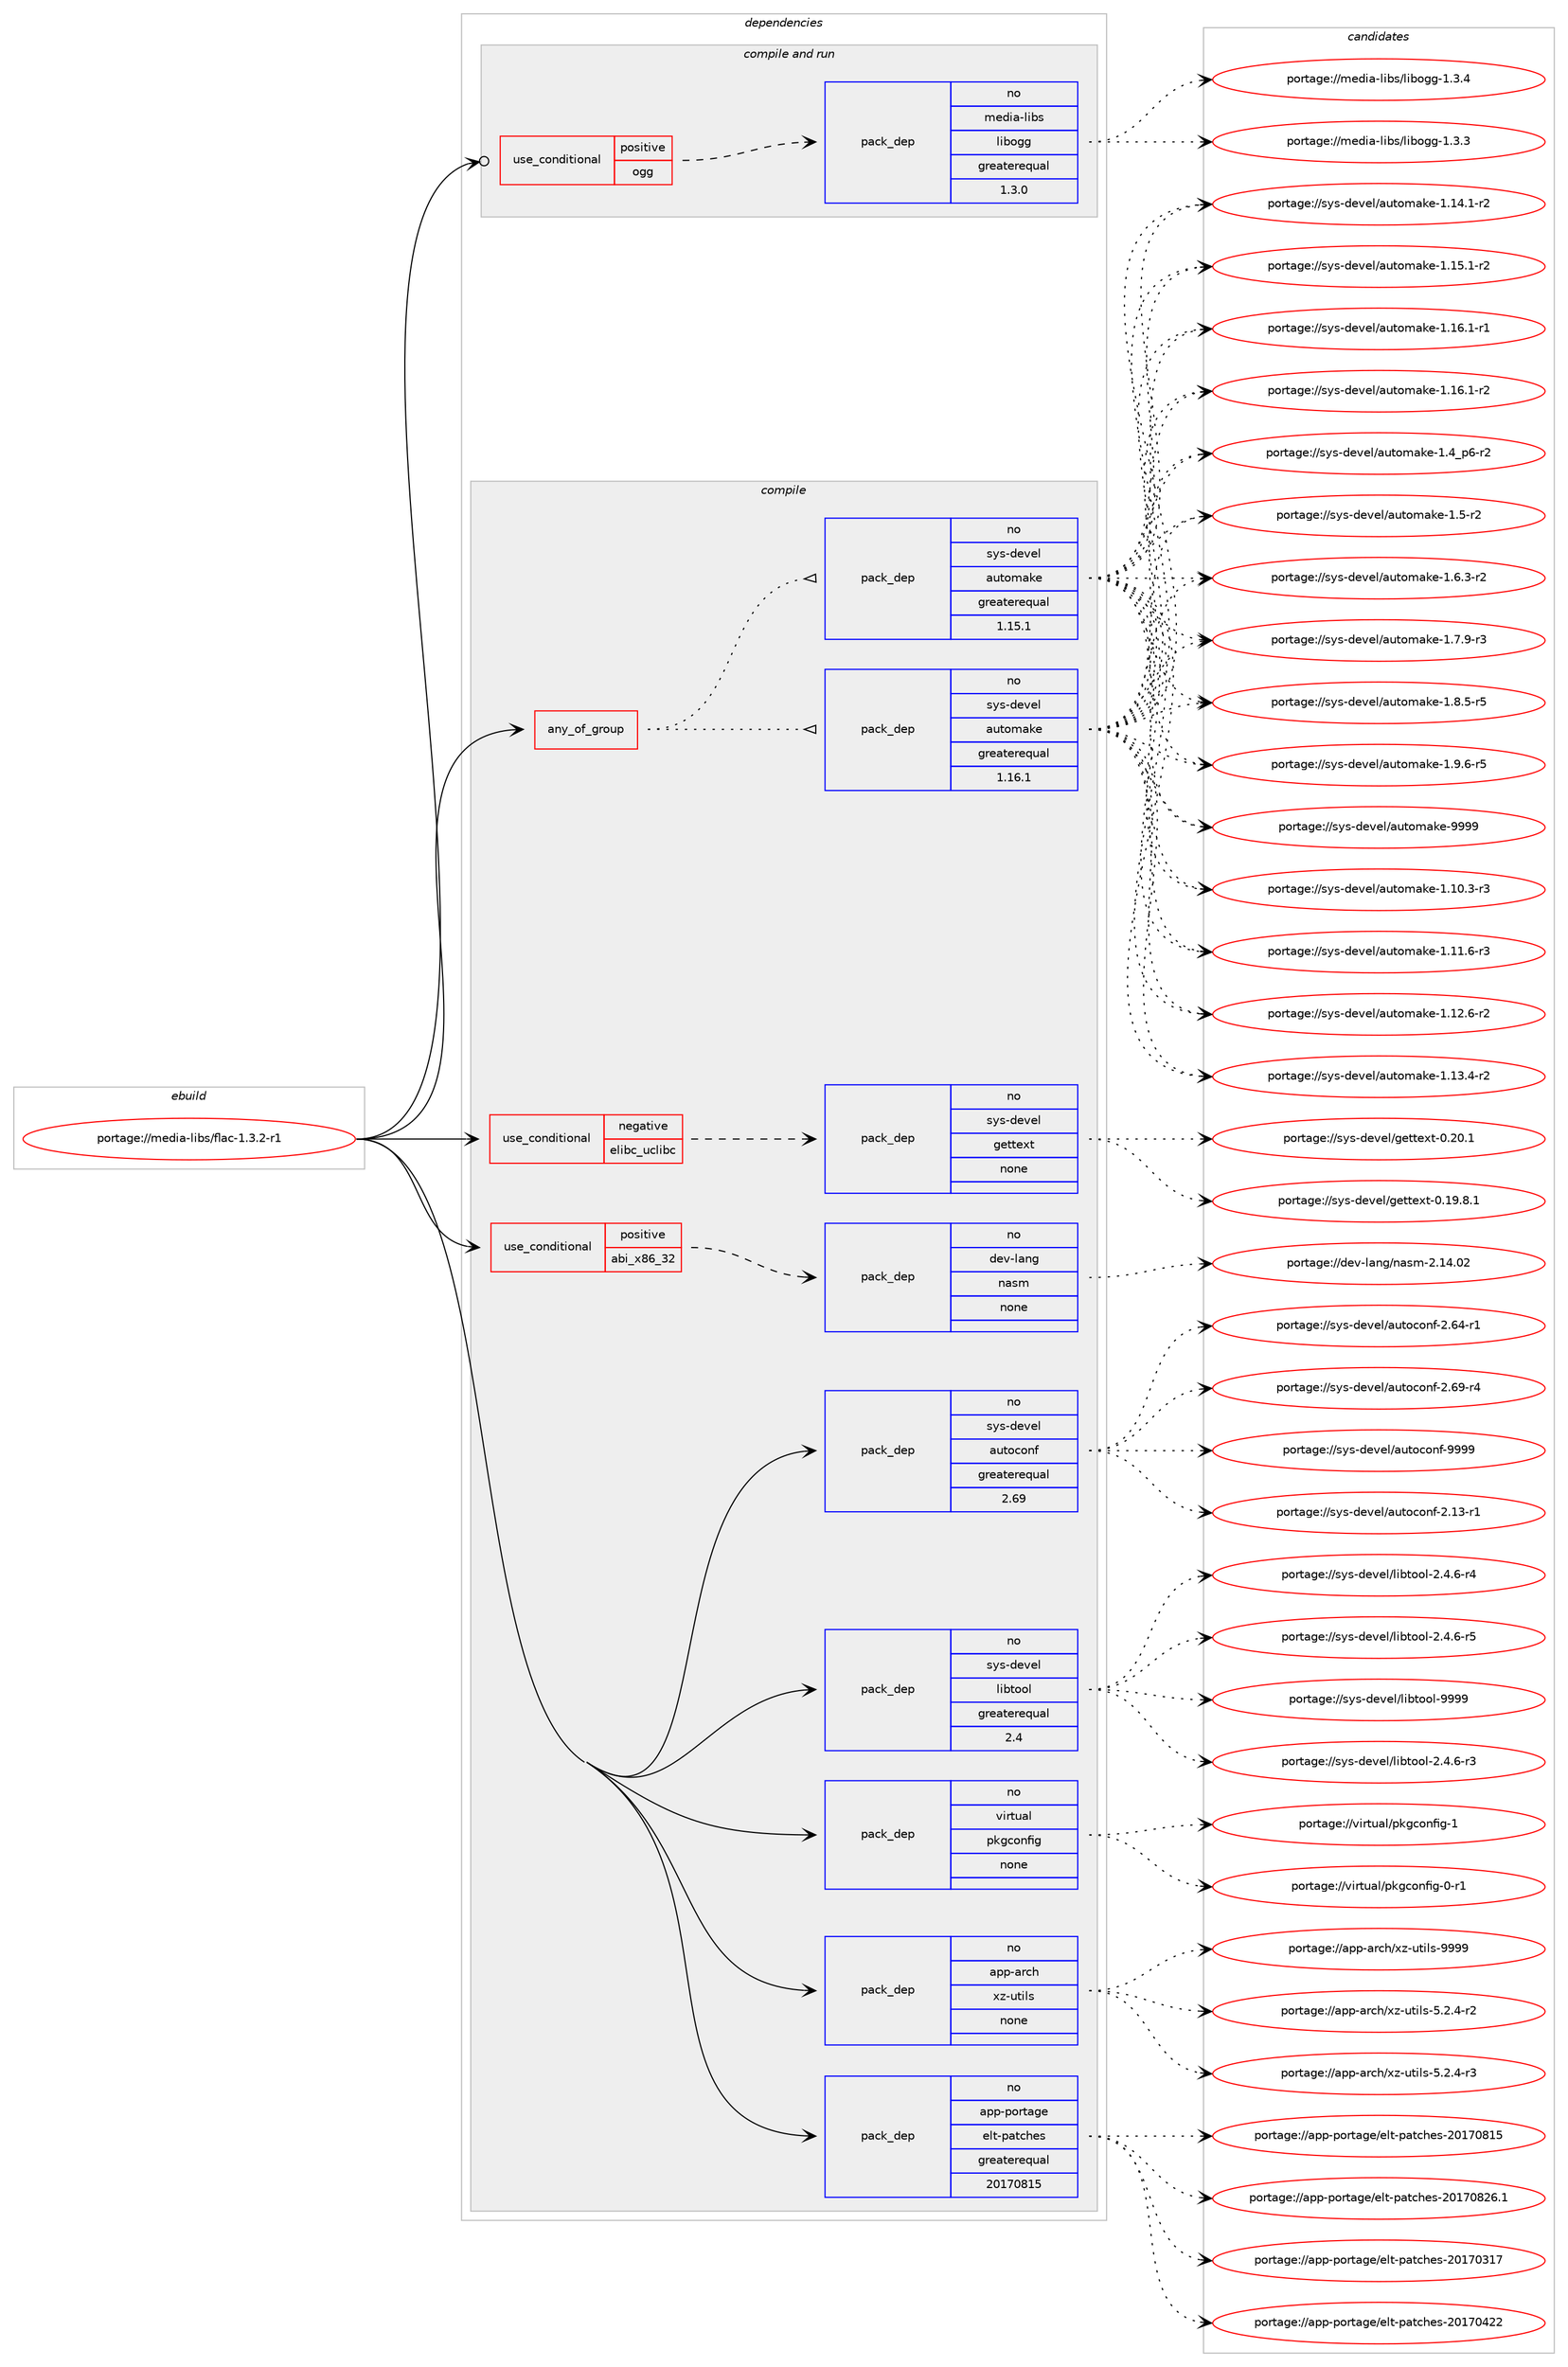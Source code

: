 digraph prolog {

# *************
# Graph options
# *************

newrank=true;
concentrate=true;
compound=true;
graph [rankdir=LR,fontname=Helvetica,fontsize=10,ranksep=1.5];#, ranksep=2.5, nodesep=0.2];
edge  [arrowhead=vee];
node  [fontname=Helvetica,fontsize=10];

# **********
# The ebuild
# **********

subgraph cluster_leftcol {
color=gray;
rank=same;
label=<<i>ebuild</i>>;
id [label="portage://media-libs/flac-1.3.2-r1", color=red, width=4, href="../media-libs/flac-1.3.2-r1.svg"];
}

# ****************
# The dependencies
# ****************

subgraph cluster_midcol {
color=gray;
label=<<i>dependencies</i>>;
subgraph cluster_compile {
fillcolor="#eeeeee";
style=filled;
label=<<i>compile</i>>;
subgraph any5005 {
dependency318017 [label=<<TABLE BORDER="0" CELLBORDER="1" CELLSPACING="0" CELLPADDING="4"><TR><TD CELLPADDING="10">any_of_group</TD></TR></TABLE>>, shape=none, color=red];subgraph pack233531 {
dependency318018 [label=<<TABLE BORDER="0" CELLBORDER="1" CELLSPACING="0" CELLPADDING="4" WIDTH="220"><TR><TD ROWSPAN="6" CELLPADDING="30">pack_dep</TD></TR><TR><TD WIDTH="110">no</TD></TR><TR><TD>sys-devel</TD></TR><TR><TD>automake</TD></TR><TR><TD>greaterequal</TD></TR><TR><TD>1.16.1</TD></TR></TABLE>>, shape=none, color=blue];
}
dependency318017:e -> dependency318018:w [weight=20,style="dotted",arrowhead="oinv"];
subgraph pack233532 {
dependency318019 [label=<<TABLE BORDER="0" CELLBORDER="1" CELLSPACING="0" CELLPADDING="4" WIDTH="220"><TR><TD ROWSPAN="6" CELLPADDING="30">pack_dep</TD></TR><TR><TD WIDTH="110">no</TD></TR><TR><TD>sys-devel</TD></TR><TR><TD>automake</TD></TR><TR><TD>greaterequal</TD></TR><TR><TD>1.15.1</TD></TR></TABLE>>, shape=none, color=blue];
}
dependency318017:e -> dependency318019:w [weight=20,style="dotted",arrowhead="oinv"];
}
id:e -> dependency318017:w [weight=20,style="solid",arrowhead="vee"];
subgraph cond79365 {
dependency318020 [label=<<TABLE BORDER="0" CELLBORDER="1" CELLSPACING="0" CELLPADDING="4"><TR><TD ROWSPAN="3" CELLPADDING="10">use_conditional</TD></TR><TR><TD>negative</TD></TR><TR><TD>elibc_uclibc</TD></TR></TABLE>>, shape=none, color=red];
subgraph pack233533 {
dependency318021 [label=<<TABLE BORDER="0" CELLBORDER="1" CELLSPACING="0" CELLPADDING="4" WIDTH="220"><TR><TD ROWSPAN="6" CELLPADDING="30">pack_dep</TD></TR><TR><TD WIDTH="110">no</TD></TR><TR><TD>sys-devel</TD></TR><TR><TD>gettext</TD></TR><TR><TD>none</TD></TR><TR><TD></TD></TR></TABLE>>, shape=none, color=blue];
}
dependency318020:e -> dependency318021:w [weight=20,style="dashed",arrowhead="vee"];
}
id:e -> dependency318020:w [weight=20,style="solid",arrowhead="vee"];
subgraph cond79366 {
dependency318022 [label=<<TABLE BORDER="0" CELLBORDER="1" CELLSPACING="0" CELLPADDING="4"><TR><TD ROWSPAN="3" CELLPADDING="10">use_conditional</TD></TR><TR><TD>positive</TD></TR><TR><TD>abi_x86_32</TD></TR></TABLE>>, shape=none, color=red];
subgraph pack233534 {
dependency318023 [label=<<TABLE BORDER="0" CELLBORDER="1" CELLSPACING="0" CELLPADDING="4" WIDTH="220"><TR><TD ROWSPAN="6" CELLPADDING="30">pack_dep</TD></TR><TR><TD WIDTH="110">no</TD></TR><TR><TD>dev-lang</TD></TR><TR><TD>nasm</TD></TR><TR><TD>none</TD></TR><TR><TD></TD></TR></TABLE>>, shape=none, color=blue];
}
dependency318022:e -> dependency318023:w [weight=20,style="dashed",arrowhead="vee"];
}
id:e -> dependency318022:w [weight=20,style="solid",arrowhead="vee"];
subgraph pack233535 {
dependency318024 [label=<<TABLE BORDER="0" CELLBORDER="1" CELLSPACING="0" CELLPADDING="4" WIDTH="220"><TR><TD ROWSPAN="6" CELLPADDING="30">pack_dep</TD></TR><TR><TD WIDTH="110">no</TD></TR><TR><TD>app-arch</TD></TR><TR><TD>xz-utils</TD></TR><TR><TD>none</TD></TR><TR><TD></TD></TR></TABLE>>, shape=none, color=blue];
}
id:e -> dependency318024:w [weight=20,style="solid",arrowhead="vee"];
subgraph pack233536 {
dependency318025 [label=<<TABLE BORDER="0" CELLBORDER="1" CELLSPACING="0" CELLPADDING="4" WIDTH="220"><TR><TD ROWSPAN="6" CELLPADDING="30">pack_dep</TD></TR><TR><TD WIDTH="110">no</TD></TR><TR><TD>app-portage</TD></TR><TR><TD>elt-patches</TD></TR><TR><TD>greaterequal</TD></TR><TR><TD>20170815</TD></TR></TABLE>>, shape=none, color=blue];
}
id:e -> dependency318025:w [weight=20,style="solid",arrowhead="vee"];
subgraph pack233537 {
dependency318026 [label=<<TABLE BORDER="0" CELLBORDER="1" CELLSPACING="0" CELLPADDING="4" WIDTH="220"><TR><TD ROWSPAN="6" CELLPADDING="30">pack_dep</TD></TR><TR><TD WIDTH="110">no</TD></TR><TR><TD>sys-devel</TD></TR><TR><TD>autoconf</TD></TR><TR><TD>greaterequal</TD></TR><TR><TD>2.69</TD></TR></TABLE>>, shape=none, color=blue];
}
id:e -> dependency318026:w [weight=20,style="solid",arrowhead="vee"];
subgraph pack233538 {
dependency318027 [label=<<TABLE BORDER="0" CELLBORDER="1" CELLSPACING="0" CELLPADDING="4" WIDTH="220"><TR><TD ROWSPAN="6" CELLPADDING="30">pack_dep</TD></TR><TR><TD WIDTH="110">no</TD></TR><TR><TD>sys-devel</TD></TR><TR><TD>libtool</TD></TR><TR><TD>greaterequal</TD></TR><TR><TD>2.4</TD></TR></TABLE>>, shape=none, color=blue];
}
id:e -> dependency318027:w [weight=20,style="solid",arrowhead="vee"];
subgraph pack233539 {
dependency318028 [label=<<TABLE BORDER="0" CELLBORDER="1" CELLSPACING="0" CELLPADDING="4" WIDTH="220"><TR><TD ROWSPAN="6" CELLPADDING="30">pack_dep</TD></TR><TR><TD WIDTH="110">no</TD></TR><TR><TD>virtual</TD></TR><TR><TD>pkgconfig</TD></TR><TR><TD>none</TD></TR><TR><TD></TD></TR></TABLE>>, shape=none, color=blue];
}
id:e -> dependency318028:w [weight=20,style="solid",arrowhead="vee"];
}
subgraph cluster_compileandrun {
fillcolor="#eeeeee";
style=filled;
label=<<i>compile and run</i>>;
subgraph cond79367 {
dependency318029 [label=<<TABLE BORDER="0" CELLBORDER="1" CELLSPACING="0" CELLPADDING="4"><TR><TD ROWSPAN="3" CELLPADDING="10">use_conditional</TD></TR><TR><TD>positive</TD></TR><TR><TD>ogg</TD></TR></TABLE>>, shape=none, color=red];
subgraph pack233540 {
dependency318030 [label=<<TABLE BORDER="0" CELLBORDER="1" CELLSPACING="0" CELLPADDING="4" WIDTH="220"><TR><TD ROWSPAN="6" CELLPADDING="30">pack_dep</TD></TR><TR><TD WIDTH="110">no</TD></TR><TR><TD>media-libs</TD></TR><TR><TD>libogg</TD></TR><TR><TD>greaterequal</TD></TR><TR><TD>1.3.0</TD></TR></TABLE>>, shape=none, color=blue];
}
dependency318029:e -> dependency318030:w [weight=20,style="dashed",arrowhead="vee"];
}
id:e -> dependency318029:w [weight=20,style="solid",arrowhead="odotvee"];
}
subgraph cluster_run {
fillcolor="#eeeeee";
style=filled;
label=<<i>run</i>>;
}
}

# **************
# The candidates
# **************

subgraph cluster_choices {
rank=same;
color=gray;
label=<<i>candidates</i>>;

subgraph choice233531 {
color=black;
nodesep=1;
choiceportage11512111545100101118101108479711711611110997107101454946494846514511451 [label="portage://sys-devel/automake-1.10.3-r3", color=red, width=4,href="../sys-devel/automake-1.10.3-r3.svg"];
choiceportage11512111545100101118101108479711711611110997107101454946494946544511451 [label="portage://sys-devel/automake-1.11.6-r3", color=red, width=4,href="../sys-devel/automake-1.11.6-r3.svg"];
choiceportage11512111545100101118101108479711711611110997107101454946495046544511450 [label="portage://sys-devel/automake-1.12.6-r2", color=red, width=4,href="../sys-devel/automake-1.12.6-r2.svg"];
choiceportage11512111545100101118101108479711711611110997107101454946495146524511450 [label="portage://sys-devel/automake-1.13.4-r2", color=red, width=4,href="../sys-devel/automake-1.13.4-r2.svg"];
choiceportage11512111545100101118101108479711711611110997107101454946495246494511450 [label="portage://sys-devel/automake-1.14.1-r2", color=red, width=4,href="../sys-devel/automake-1.14.1-r2.svg"];
choiceportage11512111545100101118101108479711711611110997107101454946495346494511450 [label="portage://sys-devel/automake-1.15.1-r2", color=red, width=4,href="../sys-devel/automake-1.15.1-r2.svg"];
choiceportage11512111545100101118101108479711711611110997107101454946495446494511449 [label="portage://sys-devel/automake-1.16.1-r1", color=red, width=4,href="../sys-devel/automake-1.16.1-r1.svg"];
choiceportage11512111545100101118101108479711711611110997107101454946495446494511450 [label="portage://sys-devel/automake-1.16.1-r2", color=red, width=4,href="../sys-devel/automake-1.16.1-r2.svg"];
choiceportage115121115451001011181011084797117116111109971071014549465295112544511450 [label="portage://sys-devel/automake-1.4_p6-r2", color=red, width=4,href="../sys-devel/automake-1.4_p6-r2.svg"];
choiceportage11512111545100101118101108479711711611110997107101454946534511450 [label="portage://sys-devel/automake-1.5-r2", color=red, width=4,href="../sys-devel/automake-1.5-r2.svg"];
choiceportage115121115451001011181011084797117116111109971071014549465446514511450 [label="portage://sys-devel/automake-1.6.3-r2", color=red, width=4,href="../sys-devel/automake-1.6.3-r2.svg"];
choiceportage115121115451001011181011084797117116111109971071014549465546574511451 [label="portage://sys-devel/automake-1.7.9-r3", color=red, width=4,href="../sys-devel/automake-1.7.9-r3.svg"];
choiceportage115121115451001011181011084797117116111109971071014549465646534511453 [label="portage://sys-devel/automake-1.8.5-r5", color=red, width=4,href="../sys-devel/automake-1.8.5-r5.svg"];
choiceportage115121115451001011181011084797117116111109971071014549465746544511453 [label="portage://sys-devel/automake-1.9.6-r5", color=red, width=4,href="../sys-devel/automake-1.9.6-r5.svg"];
choiceportage115121115451001011181011084797117116111109971071014557575757 [label="portage://sys-devel/automake-9999", color=red, width=4,href="../sys-devel/automake-9999.svg"];
dependency318018:e -> choiceportage11512111545100101118101108479711711611110997107101454946494846514511451:w [style=dotted,weight="100"];
dependency318018:e -> choiceportage11512111545100101118101108479711711611110997107101454946494946544511451:w [style=dotted,weight="100"];
dependency318018:e -> choiceportage11512111545100101118101108479711711611110997107101454946495046544511450:w [style=dotted,weight="100"];
dependency318018:e -> choiceportage11512111545100101118101108479711711611110997107101454946495146524511450:w [style=dotted,weight="100"];
dependency318018:e -> choiceportage11512111545100101118101108479711711611110997107101454946495246494511450:w [style=dotted,weight="100"];
dependency318018:e -> choiceportage11512111545100101118101108479711711611110997107101454946495346494511450:w [style=dotted,weight="100"];
dependency318018:e -> choiceportage11512111545100101118101108479711711611110997107101454946495446494511449:w [style=dotted,weight="100"];
dependency318018:e -> choiceportage11512111545100101118101108479711711611110997107101454946495446494511450:w [style=dotted,weight="100"];
dependency318018:e -> choiceportage115121115451001011181011084797117116111109971071014549465295112544511450:w [style=dotted,weight="100"];
dependency318018:e -> choiceportage11512111545100101118101108479711711611110997107101454946534511450:w [style=dotted,weight="100"];
dependency318018:e -> choiceportage115121115451001011181011084797117116111109971071014549465446514511450:w [style=dotted,weight="100"];
dependency318018:e -> choiceportage115121115451001011181011084797117116111109971071014549465546574511451:w [style=dotted,weight="100"];
dependency318018:e -> choiceportage115121115451001011181011084797117116111109971071014549465646534511453:w [style=dotted,weight="100"];
dependency318018:e -> choiceportage115121115451001011181011084797117116111109971071014549465746544511453:w [style=dotted,weight="100"];
dependency318018:e -> choiceportage115121115451001011181011084797117116111109971071014557575757:w [style=dotted,weight="100"];
}
subgraph choice233532 {
color=black;
nodesep=1;
choiceportage11512111545100101118101108479711711611110997107101454946494846514511451 [label="portage://sys-devel/automake-1.10.3-r3", color=red, width=4,href="../sys-devel/automake-1.10.3-r3.svg"];
choiceportage11512111545100101118101108479711711611110997107101454946494946544511451 [label="portage://sys-devel/automake-1.11.6-r3", color=red, width=4,href="../sys-devel/automake-1.11.6-r3.svg"];
choiceportage11512111545100101118101108479711711611110997107101454946495046544511450 [label="portage://sys-devel/automake-1.12.6-r2", color=red, width=4,href="../sys-devel/automake-1.12.6-r2.svg"];
choiceportage11512111545100101118101108479711711611110997107101454946495146524511450 [label="portage://sys-devel/automake-1.13.4-r2", color=red, width=4,href="../sys-devel/automake-1.13.4-r2.svg"];
choiceportage11512111545100101118101108479711711611110997107101454946495246494511450 [label="portage://sys-devel/automake-1.14.1-r2", color=red, width=4,href="../sys-devel/automake-1.14.1-r2.svg"];
choiceportage11512111545100101118101108479711711611110997107101454946495346494511450 [label="portage://sys-devel/automake-1.15.1-r2", color=red, width=4,href="../sys-devel/automake-1.15.1-r2.svg"];
choiceportage11512111545100101118101108479711711611110997107101454946495446494511449 [label="portage://sys-devel/automake-1.16.1-r1", color=red, width=4,href="../sys-devel/automake-1.16.1-r1.svg"];
choiceportage11512111545100101118101108479711711611110997107101454946495446494511450 [label="portage://sys-devel/automake-1.16.1-r2", color=red, width=4,href="../sys-devel/automake-1.16.1-r2.svg"];
choiceportage115121115451001011181011084797117116111109971071014549465295112544511450 [label="portage://sys-devel/automake-1.4_p6-r2", color=red, width=4,href="../sys-devel/automake-1.4_p6-r2.svg"];
choiceportage11512111545100101118101108479711711611110997107101454946534511450 [label="portage://sys-devel/automake-1.5-r2", color=red, width=4,href="../sys-devel/automake-1.5-r2.svg"];
choiceportage115121115451001011181011084797117116111109971071014549465446514511450 [label="portage://sys-devel/automake-1.6.3-r2", color=red, width=4,href="../sys-devel/automake-1.6.3-r2.svg"];
choiceportage115121115451001011181011084797117116111109971071014549465546574511451 [label="portage://sys-devel/automake-1.7.9-r3", color=red, width=4,href="../sys-devel/automake-1.7.9-r3.svg"];
choiceportage115121115451001011181011084797117116111109971071014549465646534511453 [label="portage://sys-devel/automake-1.8.5-r5", color=red, width=4,href="../sys-devel/automake-1.8.5-r5.svg"];
choiceportage115121115451001011181011084797117116111109971071014549465746544511453 [label="portage://sys-devel/automake-1.9.6-r5", color=red, width=4,href="../sys-devel/automake-1.9.6-r5.svg"];
choiceportage115121115451001011181011084797117116111109971071014557575757 [label="portage://sys-devel/automake-9999", color=red, width=4,href="../sys-devel/automake-9999.svg"];
dependency318019:e -> choiceportage11512111545100101118101108479711711611110997107101454946494846514511451:w [style=dotted,weight="100"];
dependency318019:e -> choiceportage11512111545100101118101108479711711611110997107101454946494946544511451:w [style=dotted,weight="100"];
dependency318019:e -> choiceportage11512111545100101118101108479711711611110997107101454946495046544511450:w [style=dotted,weight="100"];
dependency318019:e -> choiceportage11512111545100101118101108479711711611110997107101454946495146524511450:w [style=dotted,weight="100"];
dependency318019:e -> choiceportage11512111545100101118101108479711711611110997107101454946495246494511450:w [style=dotted,weight="100"];
dependency318019:e -> choiceportage11512111545100101118101108479711711611110997107101454946495346494511450:w [style=dotted,weight="100"];
dependency318019:e -> choiceportage11512111545100101118101108479711711611110997107101454946495446494511449:w [style=dotted,weight="100"];
dependency318019:e -> choiceportage11512111545100101118101108479711711611110997107101454946495446494511450:w [style=dotted,weight="100"];
dependency318019:e -> choiceportage115121115451001011181011084797117116111109971071014549465295112544511450:w [style=dotted,weight="100"];
dependency318019:e -> choiceportage11512111545100101118101108479711711611110997107101454946534511450:w [style=dotted,weight="100"];
dependency318019:e -> choiceportage115121115451001011181011084797117116111109971071014549465446514511450:w [style=dotted,weight="100"];
dependency318019:e -> choiceportage115121115451001011181011084797117116111109971071014549465546574511451:w [style=dotted,weight="100"];
dependency318019:e -> choiceportage115121115451001011181011084797117116111109971071014549465646534511453:w [style=dotted,weight="100"];
dependency318019:e -> choiceportage115121115451001011181011084797117116111109971071014549465746544511453:w [style=dotted,weight="100"];
dependency318019:e -> choiceportage115121115451001011181011084797117116111109971071014557575757:w [style=dotted,weight="100"];
}
subgraph choice233533 {
color=black;
nodesep=1;
choiceportage1151211154510010111810110847103101116116101120116454846495746564649 [label="portage://sys-devel/gettext-0.19.8.1", color=red, width=4,href="../sys-devel/gettext-0.19.8.1.svg"];
choiceportage115121115451001011181011084710310111611610112011645484650484649 [label="portage://sys-devel/gettext-0.20.1", color=red, width=4,href="../sys-devel/gettext-0.20.1.svg"];
dependency318021:e -> choiceportage1151211154510010111810110847103101116116101120116454846495746564649:w [style=dotted,weight="100"];
dependency318021:e -> choiceportage115121115451001011181011084710310111611610112011645484650484649:w [style=dotted,weight="100"];
}
subgraph choice233534 {
color=black;
nodesep=1;
choiceportage100101118451089711010347110971151094550464952464850 [label="portage://dev-lang/nasm-2.14.02", color=red, width=4,href="../dev-lang/nasm-2.14.02.svg"];
dependency318023:e -> choiceportage100101118451089711010347110971151094550464952464850:w [style=dotted,weight="100"];
}
subgraph choice233535 {
color=black;
nodesep=1;
choiceportage9711211245971149910447120122451171161051081154553465046524511450 [label="portage://app-arch/xz-utils-5.2.4-r2", color=red, width=4,href="../app-arch/xz-utils-5.2.4-r2.svg"];
choiceportage9711211245971149910447120122451171161051081154553465046524511451 [label="portage://app-arch/xz-utils-5.2.4-r3", color=red, width=4,href="../app-arch/xz-utils-5.2.4-r3.svg"];
choiceportage9711211245971149910447120122451171161051081154557575757 [label="portage://app-arch/xz-utils-9999", color=red, width=4,href="../app-arch/xz-utils-9999.svg"];
dependency318024:e -> choiceportage9711211245971149910447120122451171161051081154553465046524511450:w [style=dotted,weight="100"];
dependency318024:e -> choiceportage9711211245971149910447120122451171161051081154553465046524511451:w [style=dotted,weight="100"];
dependency318024:e -> choiceportage9711211245971149910447120122451171161051081154557575757:w [style=dotted,weight="100"];
}
subgraph choice233536 {
color=black;
nodesep=1;
choiceportage97112112451121111141169710310147101108116451129711699104101115455048495548514955 [label="portage://app-portage/elt-patches-20170317", color=red, width=4,href="../app-portage/elt-patches-20170317.svg"];
choiceportage97112112451121111141169710310147101108116451129711699104101115455048495548525050 [label="portage://app-portage/elt-patches-20170422", color=red, width=4,href="../app-portage/elt-patches-20170422.svg"];
choiceportage97112112451121111141169710310147101108116451129711699104101115455048495548564953 [label="portage://app-portage/elt-patches-20170815", color=red, width=4,href="../app-portage/elt-patches-20170815.svg"];
choiceportage971121124511211111411697103101471011081164511297116991041011154550484955485650544649 [label="portage://app-portage/elt-patches-20170826.1", color=red, width=4,href="../app-portage/elt-patches-20170826.1.svg"];
dependency318025:e -> choiceportage97112112451121111141169710310147101108116451129711699104101115455048495548514955:w [style=dotted,weight="100"];
dependency318025:e -> choiceportage97112112451121111141169710310147101108116451129711699104101115455048495548525050:w [style=dotted,weight="100"];
dependency318025:e -> choiceportage97112112451121111141169710310147101108116451129711699104101115455048495548564953:w [style=dotted,weight="100"];
dependency318025:e -> choiceportage971121124511211111411697103101471011081164511297116991041011154550484955485650544649:w [style=dotted,weight="100"];
}
subgraph choice233537 {
color=black;
nodesep=1;
choiceportage1151211154510010111810110847971171161119911111010245504649514511449 [label="portage://sys-devel/autoconf-2.13-r1", color=red, width=4,href="../sys-devel/autoconf-2.13-r1.svg"];
choiceportage1151211154510010111810110847971171161119911111010245504654524511449 [label="portage://sys-devel/autoconf-2.64-r1", color=red, width=4,href="../sys-devel/autoconf-2.64-r1.svg"];
choiceportage1151211154510010111810110847971171161119911111010245504654574511452 [label="portage://sys-devel/autoconf-2.69-r4", color=red, width=4,href="../sys-devel/autoconf-2.69-r4.svg"];
choiceportage115121115451001011181011084797117116111991111101024557575757 [label="portage://sys-devel/autoconf-9999", color=red, width=4,href="../sys-devel/autoconf-9999.svg"];
dependency318026:e -> choiceportage1151211154510010111810110847971171161119911111010245504649514511449:w [style=dotted,weight="100"];
dependency318026:e -> choiceportage1151211154510010111810110847971171161119911111010245504654524511449:w [style=dotted,weight="100"];
dependency318026:e -> choiceportage1151211154510010111810110847971171161119911111010245504654574511452:w [style=dotted,weight="100"];
dependency318026:e -> choiceportage115121115451001011181011084797117116111991111101024557575757:w [style=dotted,weight="100"];
}
subgraph choice233538 {
color=black;
nodesep=1;
choiceportage1151211154510010111810110847108105981161111111084550465246544511451 [label="portage://sys-devel/libtool-2.4.6-r3", color=red, width=4,href="../sys-devel/libtool-2.4.6-r3.svg"];
choiceportage1151211154510010111810110847108105981161111111084550465246544511452 [label="portage://sys-devel/libtool-2.4.6-r4", color=red, width=4,href="../sys-devel/libtool-2.4.6-r4.svg"];
choiceportage1151211154510010111810110847108105981161111111084550465246544511453 [label="portage://sys-devel/libtool-2.4.6-r5", color=red, width=4,href="../sys-devel/libtool-2.4.6-r5.svg"];
choiceportage1151211154510010111810110847108105981161111111084557575757 [label="portage://sys-devel/libtool-9999", color=red, width=4,href="../sys-devel/libtool-9999.svg"];
dependency318027:e -> choiceportage1151211154510010111810110847108105981161111111084550465246544511451:w [style=dotted,weight="100"];
dependency318027:e -> choiceportage1151211154510010111810110847108105981161111111084550465246544511452:w [style=dotted,weight="100"];
dependency318027:e -> choiceportage1151211154510010111810110847108105981161111111084550465246544511453:w [style=dotted,weight="100"];
dependency318027:e -> choiceportage1151211154510010111810110847108105981161111111084557575757:w [style=dotted,weight="100"];
}
subgraph choice233539 {
color=black;
nodesep=1;
choiceportage11810511411611797108471121071039911111010210510345484511449 [label="portage://virtual/pkgconfig-0-r1", color=red, width=4,href="../virtual/pkgconfig-0-r1.svg"];
choiceportage1181051141161179710847112107103991111101021051034549 [label="portage://virtual/pkgconfig-1", color=red, width=4,href="../virtual/pkgconfig-1.svg"];
dependency318028:e -> choiceportage11810511411611797108471121071039911111010210510345484511449:w [style=dotted,weight="100"];
dependency318028:e -> choiceportage1181051141161179710847112107103991111101021051034549:w [style=dotted,weight="100"];
}
subgraph choice233540 {
color=black;
nodesep=1;
choiceportage1091011001059745108105981154710810598111103103454946514651 [label="portage://media-libs/libogg-1.3.3", color=red, width=4,href="../media-libs/libogg-1.3.3.svg"];
choiceportage1091011001059745108105981154710810598111103103454946514652 [label="portage://media-libs/libogg-1.3.4", color=red, width=4,href="../media-libs/libogg-1.3.4.svg"];
dependency318030:e -> choiceportage1091011001059745108105981154710810598111103103454946514651:w [style=dotted,weight="100"];
dependency318030:e -> choiceportage1091011001059745108105981154710810598111103103454946514652:w [style=dotted,weight="100"];
}
}

}
